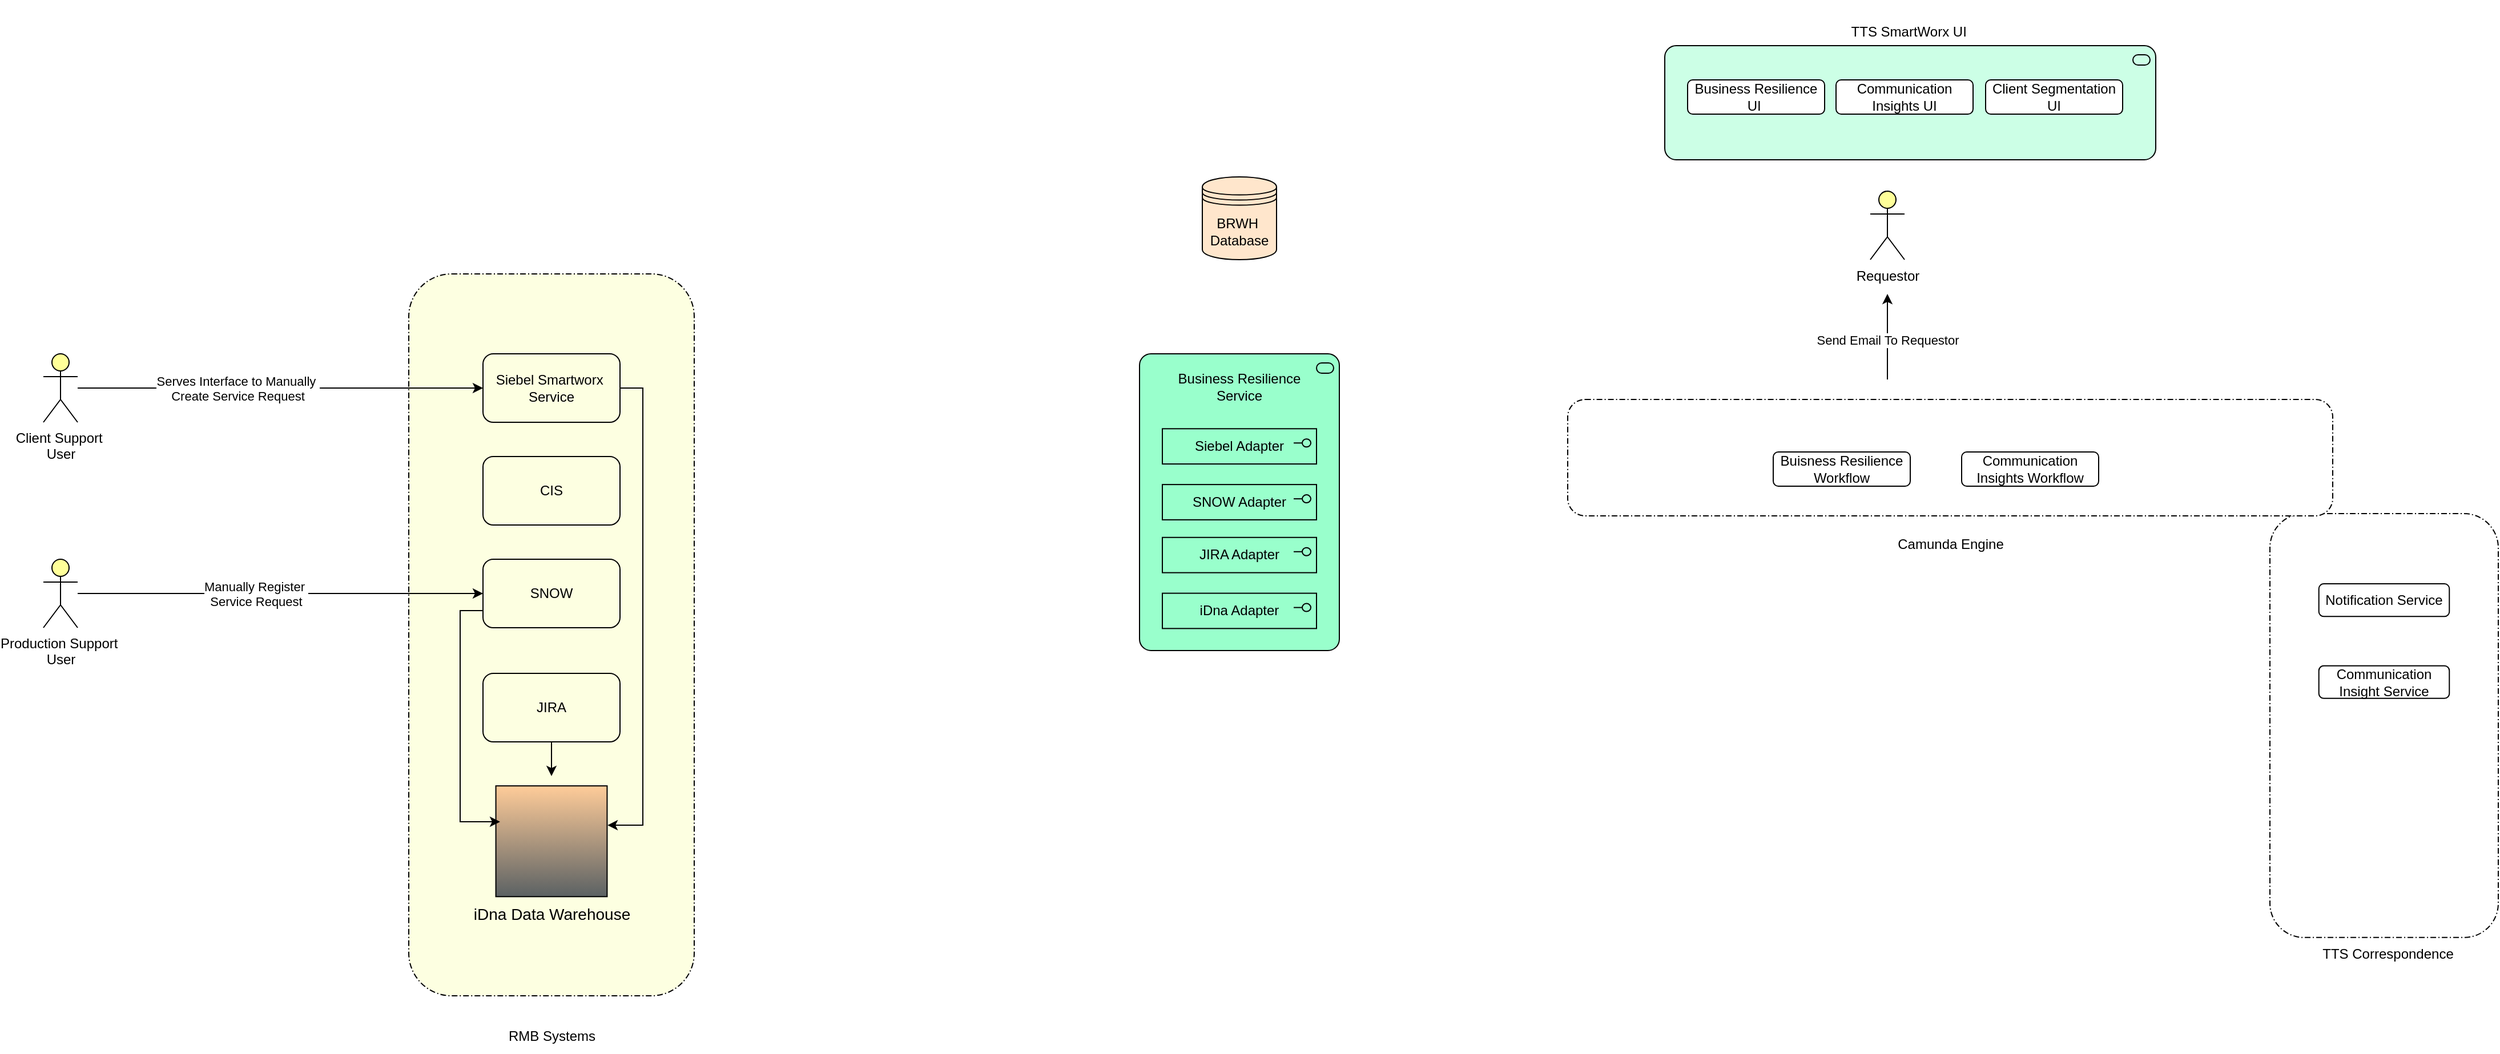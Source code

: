 <mxfile version="28.1.2">
  <diagram name="Page-1" id="OteSbWdA2ZE-DIGd8uvN">
    <mxGraphModel dx="3155" dy="725" grid="1" gridSize="10" guides="1" tooltips="1" connect="1" arrows="1" fold="1" page="1" pageScale="1" pageWidth="850" pageHeight="1100" math="0" shadow="0">
      <root>
        <mxCell id="0" />
        <mxCell id="1" parent="0" />
        <mxCell id="hCT9-CGwWjfkCfQPj0Aq-34" value="" style="points=[[0.25,0,0],[0.5,0,0],[0.75,0,0],[1,0.25,0],[1,0.5,0],[1,0.75,0],[0.75,1,0],[0.5,1,0],[0.25,1,0],[0,0.75,0],[0,0.5,0],[0,0.25,0]];rounded=1;dashed=1;dashPattern=5 2 1 2;labelPosition=center;verticalLabelPosition=middle;align=center;verticalAlign=middle;fontSize=8;html=1;whiteSpace=wrap;fillColor=#FDFFE1;" vertex="1" parent="1">
          <mxGeometry x="260" y="260" width="250" height="632.5" as="geometry" />
        </mxCell>
        <mxCell id="-Si1qEhgWz94pLlsSCn9-106" value="" style="group" parent="1" vertex="1" connectable="0">
          <mxGeometry x="900" y="330" width="175" height="260" as="geometry" />
        </mxCell>
        <mxCell id="-Si1qEhgWz94pLlsSCn9-31" value="Business Resilience&lt;br&gt;Service&lt;br&gt;&lt;div&gt;&lt;br&gt;&lt;/div&gt;&lt;div&gt;&lt;br&gt;&lt;/div&gt;&lt;div&gt;&lt;br&gt;&lt;/div&gt;&lt;div&gt;&lt;br&gt;&lt;/div&gt;&lt;div&gt;&lt;br&gt;&lt;/div&gt;&lt;div&gt;&lt;br&gt;&lt;/div&gt;&lt;div&gt;&lt;br&gt;&lt;/div&gt;&lt;div&gt;&lt;br&gt;&lt;/div&gt;&lt;div&gt;&lt;br&gt;&lt;/div&gt;&lt;div&gt;&lt;br&gt;&lt;/div&gt;&lt;div&gt;&lt;br&gt;&lt;/div&gt;&lt;div&gt;&lt;br&gt;&lt;/div&gt;&lt;div&gt;&lt;br&gt;&lt;/div&gt;&lt;div&gt;&lt;br&gt;&lt;/div&gt;" style="html=1;outlineConnect=0;whiteSpace=wrap;fillColor=#99FFCC;shape=mxgraph.archimate3.application;appType=serv;archiType=rounded" parent="-Si1qEhgWz94pLlsSCn9-106" vertex="1">
          <mxGeometry width="175" height="260" as="geometry" />
        </mxCell>
        <mxCell id="-Si1qEhgWz94pLlsSCn9-99" value="Siebel Adapter" style="html=1;outlineConnect=0;whiteSpace=wrap;fillColor=#99FFCC;shape=mxgraph.archimate3.application;appType=interface;archiType=square;" parent="-Si1qEhgWz94pLlsSCn9-106" vertex="1">
          <mxGeometry x="20" y="65.644" width="135" height="30.891" as="geometry" />
        </mxCell>
        <mxCell id="-Si1qEhgWz94pLlsSCn9-100" value="SNOW Adapter" style="html=1;outlineConnect=0;whiteSpace=wrap;fillColor=#99FFCC;shape=mxgraph.archimate3.application;appType=interface;archiType=square;" parent="-Si1qEhgWz94pLlsSCn9-106" vertex="1">
          <mxGeometry x="20" y="114.554" width="135" height="30.891" as="geometry" />
        </mxCell>
        <mxCell id="-Si1qEhgWz94pLlsSCn9-101" value="JIRA Adapter" style="html=1;outlineConnect=0;whiteSpace=wrap;fillColor=#99FFCC;shape=mxgraph.archimate3.application;appType=interface;archiType=square;" parent="-Si1qEhgWz94pLlsSCn9-106" vertex="1">
          <mxGeometry x="20" y="160.891" width="135" height="30.891" as="geometry" />
        </mxCell>
        <mxCell id="-Si1qEhgWz94pLlsSCn9-103" value="iDna Adapter" style="html=1;outlineConnect=0;whiteSpace=wrap;fillColor=#99FFCC;shape=mxgraph.archimate3.application;appType=interface;archiType=square;" parent="-Si1qEhgWz94pLlsSCn9-106" vertex="1">
          <mxGeometry x="20" y="209.802" width="135" height="30.891" as="geometry" />
        </mxCell>
        <mxCell id="-Si1qEhgWz94pLlsSCn9-123" value="" style="group;fillColor=none;" parent="1" vertex="1" connectable="0">
          <mxGeometry x="305" y="700" width="160" height="130" as="geometry" />
        </mxCell>
        <mxCell id="-Si1qEhgWz94pLlsSCn9-114" value="" style="shape=mxgraph.networks2.icon;aspect=fixed;fillColor=#FFCC99;strokeColor=#000000;gradientColor=#5B6163;network2IconShadow=1;network2bgFillColor=none;network2Icon=mxgraph.networks2.big_data;network2IconXOffset=-0.0;network2IconYOffset=0.002;network2IconW=1;network2IconH= 0.996;" parent="-Si1qEhgWz94pLlsSCn9-123" vertex="1">
          <mxGeometry x="31.282" y="8.58" width="97.435" height="97.045" as="geometry" />
        </mxCell>
        <mxCell id="-Si1qEhgWz94pLlsSCn9-115" value="&lt;font style=&quot;font-size: 14px;&quot;&gt;iDna Data Warehouse&lt;/font&gt;" style="text;html=1;align=center;verticalAlign=middle;resizable=0;points=[];autosize=1;strokeColor=none;fillColor=none;" parent="-Si1qEhgWz94pLlsSCn9-123" vertex="1">
          <mxGeometry x="-0.001" y="105.625" width="160" height="30" as="geometry" />
        </mxCell>
        <mxCell id="hCT9-CGwWjfkCfQPj0Aq-51" style="edgeStyle=orthogonalEdgeStyle;rounded=0;orthogonalLoop=1;jettySize=auto;html=1;entryX=0;entryY=0.5;entryDx=0;entryDy=0;fontFamily=Helvetica;fontSize=12;fontColor=default;" edge="1" parent="1" source="-Si1qEhgWz94pLlsSCn9-38" target="hCT9-CGwWjfkCfQPj0Aq-40">
          <mxGeometry relative="1" as="geometry" />
        </mxCell>
        <mxCell id="hCT9-CGwWjfkCfQPj0Aq-52" value="&lt;span style=&quot;font-size: 11px;&quot;&gt;Serves Interface to Manually&amp;nbsp;&lt;/span&gt;&lt;div style=&quot;font-size: 11px;&quot;&gt;Create Service Request&lt;/div&gt;" style="edgeLabel;html=1;align=center;verticalAlign=middle;resizable=0;points=[];strokeColor=default;fontFamily=Helvetica;fontSize=12;fontColor=default;fillColor=#99ffff;" vertex="1" connectable="0" parent="hCT9-CGwWjfkCfQPj0Aq-51">
          <mxGeometry x="-0.324" y="2" relative="1" as="geometry">
            <mxPoint x="20" y="2" as="offset" />
          </mxGeometry>
        </mxCell>
        <mxCell id="-Si1qEhgWz94pLlsSCn9-38" value="Client Support&amp;nbsp;&lt;div&gt;User&lt;/div&gt;" style="shape=umlActor;verticalLabelPosition=bottom;verticalAlign=top;html=1;outlineConnect=0;fillColor=#FFFF99;" parent="1" vertex="1">
          <mxGeometry x="-60" y="330" width="30" height="60" as="geometry" />
        </mxCell>
        <mxCell id="-Si1qEhgWz94pLlsSCn9-192" value="BRWH&amp;nbsp;&lt;div&gt;Database&lt;/div&gt;" style="shape=datastore;whiteSpace=wrap;html=1;fillColor=#FFE6CC;" parent="1" vertex="1">
          <mxGeometry x="955" y="175" width="65" height="72.5" as="geometry" />
        </mxCell>
        <mxCell id="hCT9-CGwWjfkCfQPj0Aq-8" value="" style="group" vertex="1" connectable="0" parent="1">
          <mxGeometry x="1360" y="20" width="430" height="140" as="geometry" />
        </mxCell>
        <mxCell id="-Si1qEhgWz94pLlsSCn9-34" value="" style="html=1;outlineConnect=0;whiteSpace=wrap;fillColor=#CCFFE6;shape=mxgraph.archimate3.application;appType=serv;archiType=rounded" parent="hCT9-CGwWjfkCfQPj0Aq-8" vertex="1">
          <mxGeometry y="40" width="430" height="100" as="geometry" />
        </mxCell>
        <mxCell id="hCT9-CGwWjfkCfQPj0Aq-2" value="&lt;br&gt;&lt;div&gt;TTS SmartWorx UI&amp;nbsp;&lt;/div&gt;" style="text;html=1;align=center;verticalAlign=middle;resizable=0;points=[];autosize=1;strokeColor=none;fillColor=none;" vertex="1" parent="hCT9-CGwWjfkCfQPj0Aq-8">
          <mxGeometry x="150" width="130" height="40" as="geometry" />
        </mxCell>
        <mxCell id="hCT9-CGwWjfkCfQPj0Aq-5" value="Business Resilience UI&amp;nbsp;" style="rounded=1;whiteSpace=wrap;html=1;" vertex="1" parent="hCT9-CGwWjfkCfQPj0Aq-8">
          <mxGeometry x="20" y="70" width="120" height="30" as="geometry" />
        </mxCell>
        <mxCell id="hCT9-CGwWjfkCfQPj0Aq-6" value="Communication Insights UI" style="rounded=1;whiteSpace=wrap;html=1;" vertex="1" parent="hCT9-CGwWjfkCfQPj0Aq-8">
          <mxGeometry x="150" y="70" width="120" height="30" as="geometry" />
        </mxCell>
        <mxCell id="hCT9-CGwWjfkCfQPj0Aq-7" value="Client Segmentation UI" style="rounded=1;whiteSpace=wrap;html=1;" vertex="1" parent="hCT9-CGwWjfkCfQPj0Aq-8">
          <mxGeometry x="281" y="70" width="120" height="30" as="geometry" />
        </mxCell>
        <mxCell id="-Si1qEhgWz94pLlsSCn9-88" value="Requestor" style="shape=umlActor;verticalLabelPosition=bottom;verticalAlign=top;html=1;outlineConnect=0;fillColor=#FFFF99;" parent="1" vertex="1">
          <mxGeometry x="1540" y="187.5" width="30" height="60" as="geometry" />
        </mxCell>
        <mxCell id="-Si1qEhgWz94pLlsSCn9-89" style="edgeStyle=orthogonalEdgeStyle;rounded=0;orthogonalLoop=1;jettySize=auto;html=1;" parent="1" edge="1">
          <mxGeometry relative="1" as="geometry">
            <mxPoint x="1555" y="277.5" as="targetPoint" />
            <mxPoint x="1555" y="352.5" as="sourcePoint" />
          </mxGeometry>
        </mxCell>
        <mxCell id="-Si1qEhgWz94pLlsSCn9-94" value="Send Email To Requestor" style="edgeLabel;html=1;align=center;verticalAlign=middle;resizable=0;points=[];" parent="-Si1qEhgWz94pLlsSCn9-89" vertex="1" connectable="0">
          <mxGeometry x="-0.17" y="-1" relative="1" as="geometry">
            <mxPoint x="-1" y="-4" as="offset" />
          </mxGeometry>
        </mxCell>
        <mxCell id="hCT9-CGwWjfkCfQPj0Aq-31" value="" style="group" vertex="1" connectable="0" parent="1">
          <mxGeometry x="1890" y="470" width="200" height="400" as="geometry" />
        </mxCell>
        <mxCell id="hCT9-CGwWjfkCfQPj0Aq-28" value="" style="points=[[0.25,0,0],[0.5,0,0],[0.75,0,0],[1,0.25,0],[1,0.5,0],[1,0.75,0],[0.75,1,0],[0.5,1,0],[0.25,1,0],[0,0.75,0],[0,0.5,0],[0,0.25,0]];rounded=1;dashed=1;dashPattern=5 2 1 2;labelPosition=center;verticalLabelPosition=middle;align=center;verticalAlign=middle;fontSize=8;html=1;whiteSpace=wrap;" vertex="1" parent="hCT9-CGwWjfkCfQPj0Aq-31">
          <mxGeometry width="200" height="371.429" as="geometry" />
        </mxCell>
        <mxCell id="hCT9-CGwWjfkCfQPj0Aq-24" value="Communication Insight Service" style="rounded=1;whiteSpace=wrap;html=1;" vertex="1" parent="hCT9-CGwWjfkCfQPj0Aq-31">
          <mxGeometry x="42.857" y="133.333" width="114.286" height="28.571" as="geometry" />
        </mxCell>
        <mxCell id="hCT9-CGwWjfkCfQPj0Aq-23" value="Notification Service" style="rounded=1;whiteSpace=wrap;html=1;" vertex="1" parent="hCT9-CGwWjfkCfQPj0Aq-31">
          <mxGeometry x="42.857" y="61.538" width="114.286" height="28.571" as="geometry" />
        </mxCell>
        <mxCell id="hCT9-CGwWjfkCfQPj0Aq-30" value="TTS Correspondence" style="text;html=1;align=center;verticalAlign=middle;resizable=0;points=[];autosize=1;strokeColor=none;fillColor=none;" vertex="1" parent="hCT9-CGwWjfkCfQPj0Aq-31">
          <mxGeometry x="33.333" y="371.429" width="140" height="30" as="geometry" />
        </mxCell>
        <mxCell id="hCT9-CGwWjfkCfQPj0Aq-32" value="" style="group" vertex="1" connectable="0" parent="1">
          <mxGeometry x="1275" y="370" width="670" height="142" as="geometry" />
        </mxCell>
        <mxCell id="hCT9-CGwWjfkCfQPj0Aq-11" value="Camunda Engine" style="text;html=1;align=center;verticalAlign=middle;resizable=0;points=[];autosize=1;strokeColor=none;fillColor=none;" vertex="1" parent="hCT9-CGwWjfkCfQPj0Aq-32">
          <mxGeometry x="275" y="112" width="120" height="30" as="geometry" />
        </mxCell>
        <mxCell id="hCT9-CGwWjfkCfQPj0Aq-25" value="" style="points=[[0.25,0,0],[0.5,0,0],[0.75,0,0],[1,0.25,0],[1,0.5,0],[1,0.75,0],[0.75,1,0],[0.5,1,0],[0.25,1,0],[0,0.75,0],[0,0.5,0],[0,0.25,0]];rounded=1;dashed=1;dashPattern=5 2 1 2;labelPosition=center;verticalLabelPosition=middle;align=center;verticalAlign=middle;fontSize=8;html=1;whiteSpace=wrap;" vertex="1" parent="hCT9-CGwWjfkCfQPj0Aq-32">
          <mxGeometry width="670" height="102" as="geometry" />
        </mxCell>
        <mxCell id="hCT9-CGwWjfkCfQPj0Aq-12" value="Buisness Resilience Workflow" style="rounded=1;whiteSpace=wrap;html=1;" vertex="1" parent="hCT9-CGwWjfkCfQPj0Aq-32">
          <mxGeometry x="180" y="46" width="120" height="30" as="geometry" />
        </mxCell>
        <mxCell id="hCT9-CGwWjfkCfQPj0Aq-13" value="Communication Insights Workflow" style="rounded=1;whiteSpace=wrap;html=1;" vertex="1" parent="hCT9-CGwWjfkCfQPj0Aq-32">
          <mxGeometry x="345" y="46" width="120" height="30" as="geometry" />
        </mxCell>
        <mxCell id="hCT9-CGwWjfkCfQPj0Aq-35" value="RMB Systems" style="text;html=1;align=center;verticalAlign=middle;resizable=0;points=[];autosize=1;strokeColor=none;fillColor=none;" vertex="1" parent="1">
          <mxGeometry x="335" y="912.5" width="100" height="30" as="geometry" />
        </mxCell>
        <mxCell id="hCT9-CGwWjfkCfQPj0Aq-62" style="edgeStyle=orthogonalEdgeStyle;rounded=0;orthogonalLoop=1;jettySize=auto;html=1;exitX=0.5;exitY=1;exitDx=0;exitDy=0;fontFamily=Helvetica;fontSize=12;fontColor=default;" edge="1" parent="1" source="hCT9-CGwWjfkCfQPj0Aq-38">
          <mxGeometry relative="1" as="geometry">
            <mxPoint x="385" y="700" as="targetPoint" />
          </mxGeometry>
        </mxCell>
        <mxCell id="hCT9-CGwWjfkCfQPj0Aq-38" value="JIRA" style="rounded=1;whiteSpace=wrap;html=1;strokeColor=default;align=center;verticalAlign=middle;fontFamily=Helvetica;fontSize=12;fontColor=default;fillColor=none;" vertex="1" parent="1">
          <mxGeometry x="325" y="610" width="120" height="60" as="geometry" />
        </mxCell>
        <mxCell id="hCT9-CGwWjfkCfQPj0Aq-39" value="SNOW" style="rounded=1;whiteSpace=wrap;html=1;strokeColor=default;align=center;verticalAlign=middle;fontFamily=Helvetica;fontSize=12;fontColor=default;fillColor=none;" vertex="1" parent="1">
          <mxGeometry x="325" y="510" width="120" height="60" as="geometry" />
        </mxCell>
        <mxCell id="hCT9-CGwWjfkCfQPj0Aq-40" value="Siebel Smartworx&amp;nbsp;&lt;div&gt;Service&lt;/div&gt;" style="rounded=1;whiteSpace=wrap;html=1;strokeColor=default;align=center;verticalAlign=middle;fontFamily=Helvetica;fontSize=12;fontColor=default;fillColor=none;" vertex="1" parent="1">
          <mxGeometry x="325" y="330" width="120" height="60" as="geometry" />
        </mxCell>
        <mxCell id="hCT9-CGwWjfkCfQPj0Aq-41" value="CIS" style="rounded=1;whiteSpace=wrap;html=1;strokeColor=default;align=center;verticalAlign=middle;fontFamily=Helvetica;fontSize=12;fontColor=default;fillColor=none;" vertex="1" parent="1">
          <mxGeometry x="325" y="420" width="120" height="60" as="geometry" />
        </mxCell>
        <mxCell id="hCT9-CGwWjfkCfQPj0Aq-47" value="" style="group" vertex="1" connectable="0" parent="1">
          <mxGeometry x="-60" y="510" width="30" height="60" as="geometry" />
        </mxCell>
        <mxCell id="-Si1qEhgWz94pLlsSCn9-110" value="Production Support&amp;nbsp;&lt;div&gt;User&lt;/div&gt;" style="shape=umlActor;verticalLabelPosition=bottom;verticalAlign=top;html=1;outlineConnect=0;fillColor=#FFFF99;" parent="hCT9-CGwWjfkCfQPj0Aq-47" vertex="1">
          <mxGeometry width="30" height="60" as="geometry" />
        </mxCell>
        <mxCell id="hCT9-CGwWjfkCfQPj0Aq-49" style="edgeStyle=orthogonalEdgeStyle;rounded=0;orthogonalLoop=1;jettySize=auto;html=1;fontFamily=Helvetica;fontSize=12;fontColor=default;" edge="1" parent="1" source="-Si1qEhgWz94pLlsSCn9-110" target="hCT9-CGwWjfkCfQPj0Aq-39">
          <mxGeometry relative="1" as="geometry" />
        </mxCell>
        <mxCell id="hCT9-CGwWjfkCfQPj0Aq-50" value="&lt;span style=&quot;font-size: 11px;&quot;&gt;Manually Register&amp;nbsp;&lt;/span&gt;&lt;div style=&quot;font-size: 11px;&quot;&gt;Service Request&lt;/div&gt;" style="edgeLabel;html=1;align=center;verticalAlign=middle;resizable=0;points=[];strokeColor=default;fontFamily=Helvetica;fontSize=12;fontColor=default;fillColor=#99ffff;" vertex="1" connectable="0" parent="hCT9-CGwWjfkCfQPj0Aq-49">
          <mxGeometry x="-0.121" relative="1" as="geometry">
            <mxPoint as="offset" />
          </mxGeometry>
        </mxCell>
        <mxCell id="hCT9-CGwWjfkCfQPj0Aq-59" style="edgeStyle=orthogonalEdgeStyle;rounded=0;orthogonalLoop=1;jettySize=auto;html=1;exitX=1;exitY=0.5;exitDx=0;exitDy=0;entryX=1.003;entryY=0.355;entryDx=0;entryDy=0;entryPerimeter=0;fontFamily=Helvetica;fontSize=12;fontColor=default;" edge="1" parent="1" source="hCT9-CGwWjfkCfQPj0Aq-40" target="-Si1qEhgWz94pLlsSCn9-114">
          <mxGeometry relative="1" as="geometry" />
        </mxCell>
        <mxCell id="hCT9-CGwWjfkCfQPj0Aq-61" style="edgeStyle=orthogonalEdgeStyle;rounded=0;orthogonalLoop=1;jettySize=auto;html=1;exitX=0;exitY=0.75;exitDx=0;exitDy=0;fontFamily=Helvetica;fontSize=12;fontColor=default;" edge="1" parent="1" source="hCT9-CGwWjfkCfQPj0Aq-39">
          <mxGeometry relative="1" as="geometry">
            <mxPoint x="340" y="740" as="targetPoint" />
            <Array as="points">
              <mxPoint x="305" y="555" />
              <mxPoint x="305" y="740" />
            </Array>
          </mxGeometry>
        </mxCell>
      </root>
    </mxGraphModel>
  </diagram>
</mxfile>
